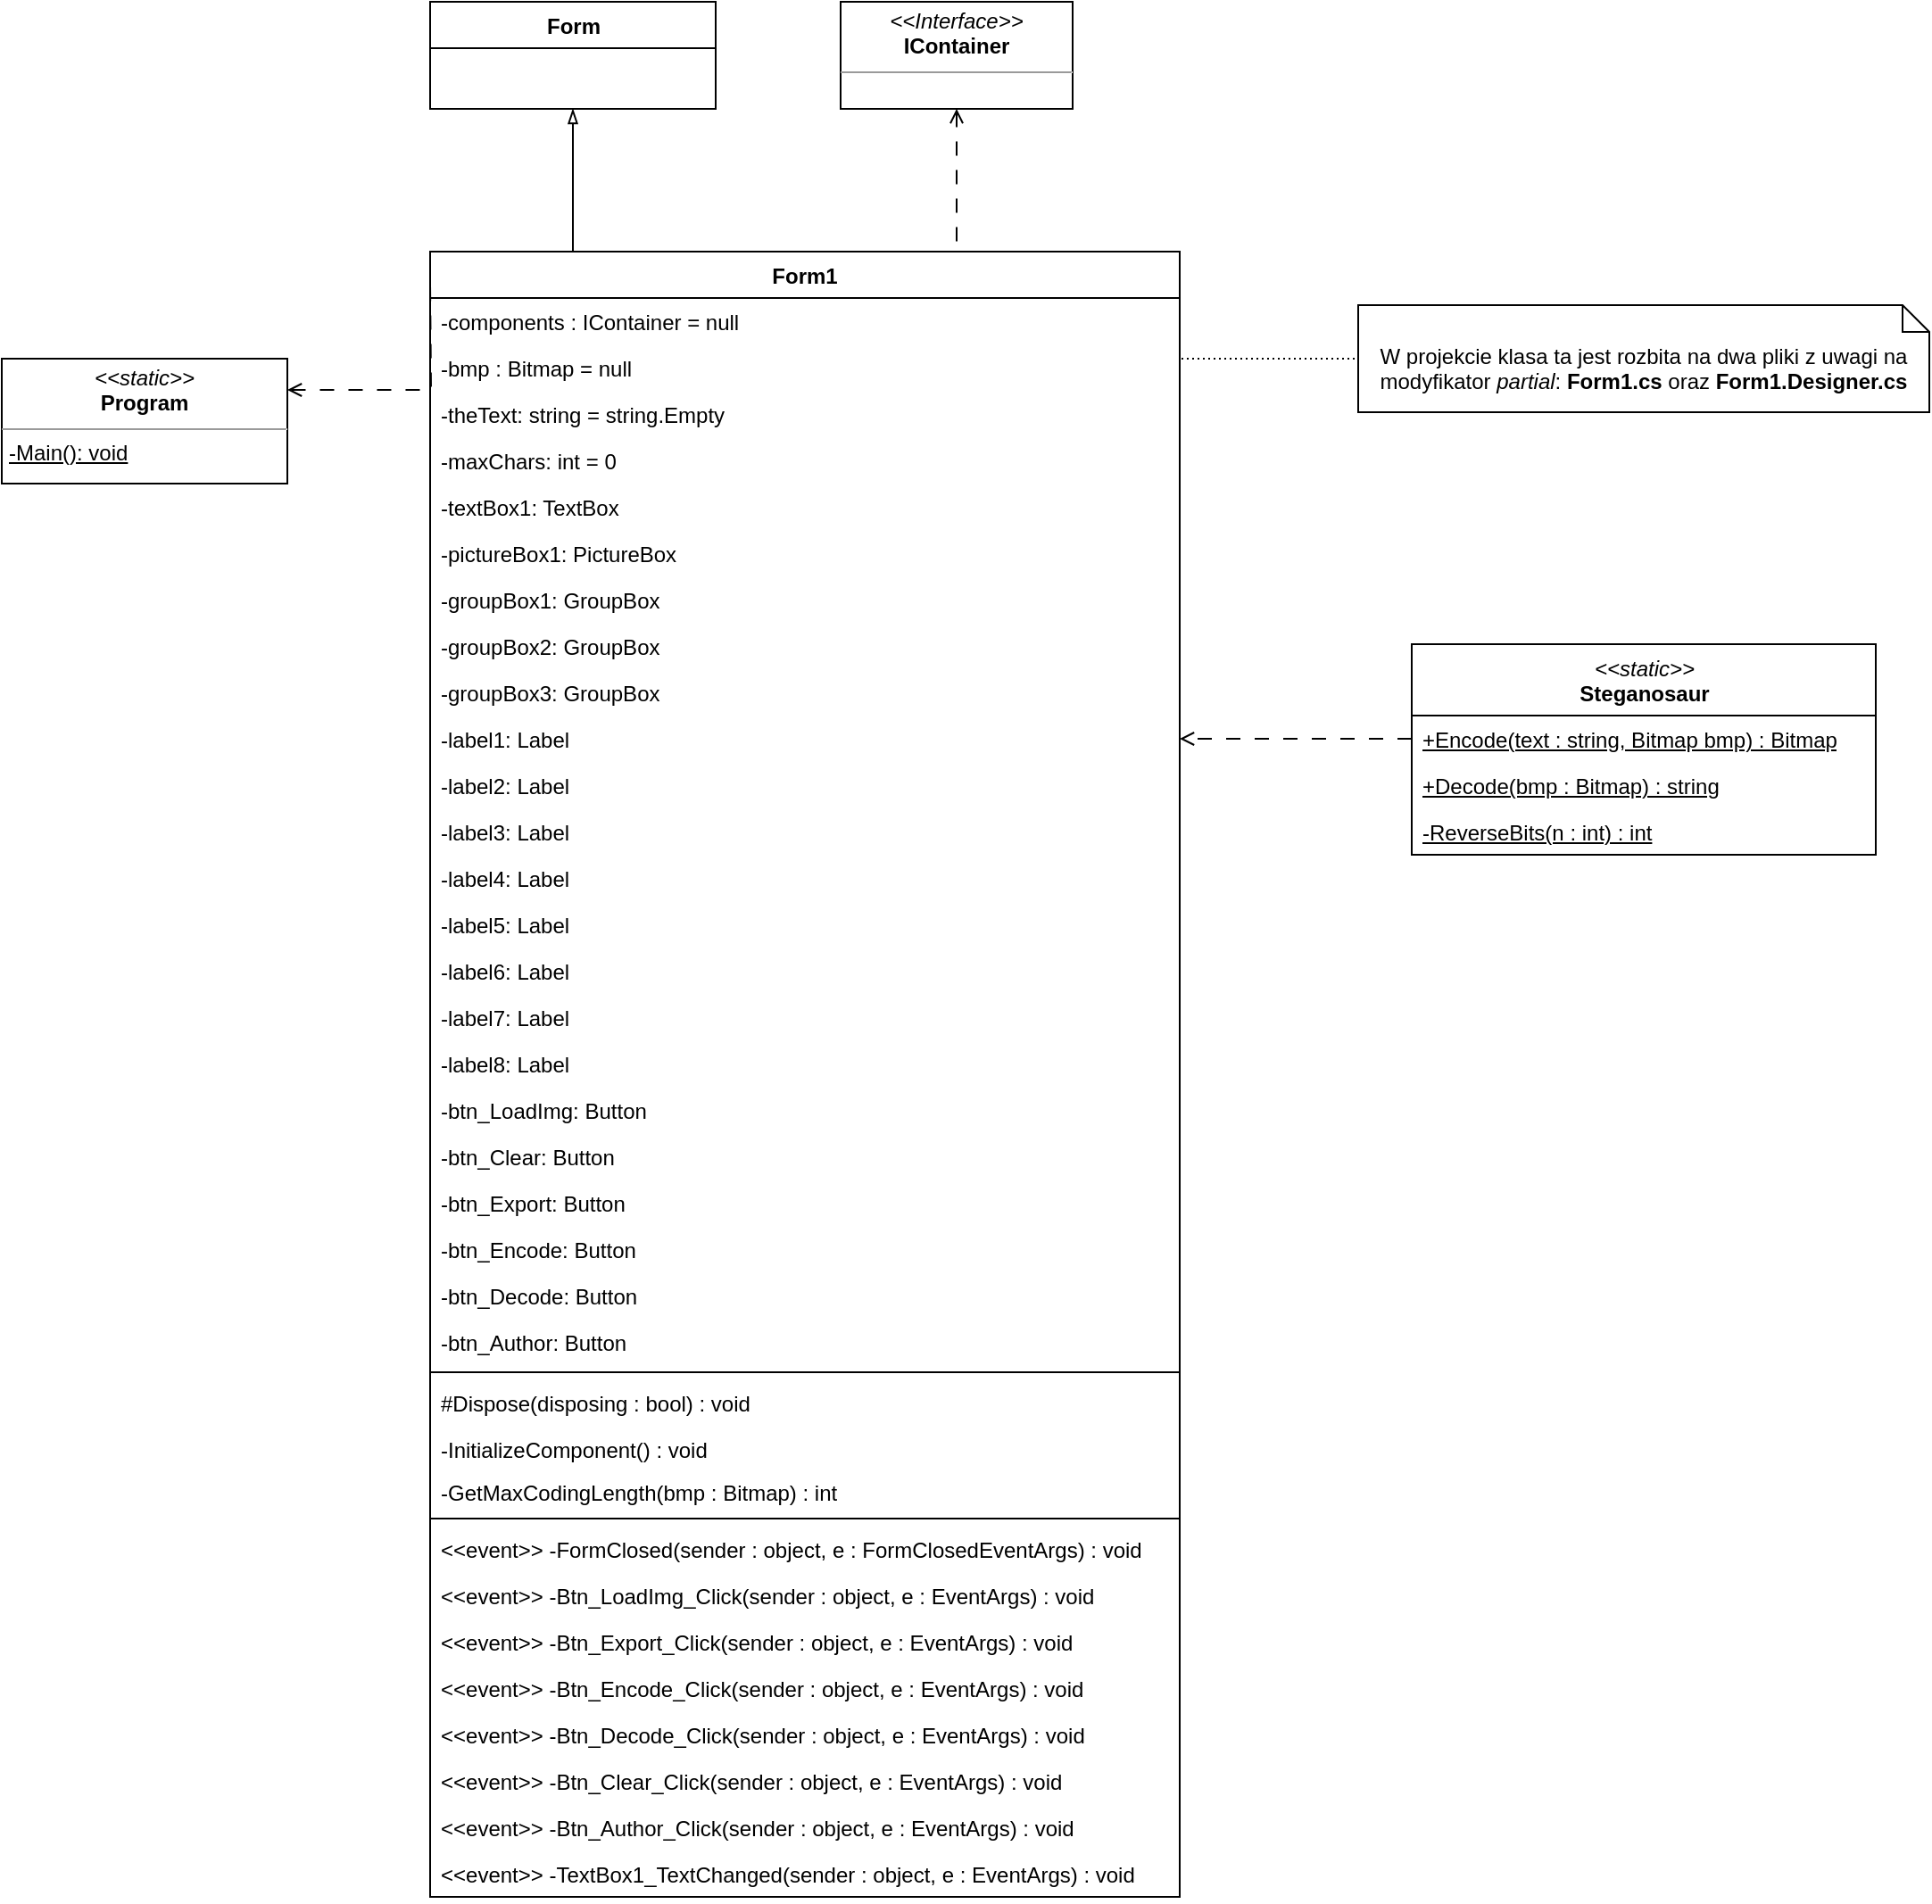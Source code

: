 <mxfile>
    <diagram id="3XvZ26-4xioiCNoU9vYR" name="Strona-1">
        <mxGraphModel dx="1692" dy="1618" grid="1" gridSize="10" guides="1" tooltips="1" connect="1" arrows="1" fold="1" page="0" pageScale="1" pageWidth="827" pageHeight="1169" background="none" math="0" shadow="0">
            <root>
                <mxCell id="0"/>
                <mxCell id="1" parent="0"/>
                <mxCell id="NZ25SMVNL7PuG4ug03Dv-69" style="edgeStyle=orthogonalEdgeStyle;rounded=0;orthogonalLoop=1;jettySize=auto;html=1;exitX=0.5;exitY=0;exitDx=0;exitDy=0;entryX=0.5;entryY=1;entryDx=0;entryDy=0;endArrow=blockThin;endFill=0;" parent="1" source="NZ25SMVNL7PuG4ug03Dv-22" target="NZ25SMVNL7PuG4ug03Dv-65" edge="1">
                    <mxGeometry relative="1" as="geometry">
                        <Array as="points">
                            <mxPoint x="400" y="-40"/>
                        </Array>
                    </mxGeometry>
                </mxCell>
                <mxCell id="NZ25SMVNL7PuG4ug03Dv-82" style="edgeStyle=orthogonalEdgeStyle;rounded=0;orthogonalLoop=1;jettySize=auto;html=1;exitX=1;exitY=0.5;exitDx=0;exitDy=0;entryX=0;entryY=0.5;entryDx=0;entryDy=0;entryPerimeter=0;startArrow=none;startFill=0;endArrow=none;endFill=0;dashed=1;dashPattern=1 2;" parent="1" source="NZ25SMVNL7PuG4ug03Dv-22" target="NZ25SMVNL7PuG4ug03Dv-36" edge="1">
                    <mxGeometry relative="1" as="geometry">
                        <Array as="points">
                            <mxPoint x="740" y="20"/>
                        </Array>
                    </mxGeometry>
                </mxCell>
                <mxCell id="NZ25SMVNL7PuG4ug03Dv-22" value="Form1" style="swimlane;fontStyle=1;align=center;verticalAlign=top;childLayout=stackLayout;horizontal=1;startSize=26;horizontalStack=0;resizeParent=1;resizeParentMax=0;resizeLast=0;collapsible=0;marginBottom=0;expand=1;editable=1;movable=1;resizable=1;rotatable=1;deletable=1;connectable=1;noLabel=0;fillColor=default;" parent="1" vertex="1">
                    <mxGeometry x="320" y="-40" width="420" height="922" as="geometry">
                        <mxRectangle x="270" y="-20" width="70" height="30" as="alternateBounds"/>
                    </mxGeometry>
                </mxCell>
                <mxCell id="NZ25SMVNL7PuG4ug03Dv-23" value="-components : IContainer = null" style="text;strokeColor=none;fillColor=none;align=left;verticalAlign=top;spacingLeft=4;spacingRight=4;overflow=hidden;rotatable=0;points=[[0,0.5],[1,0.5]];portConstraint=eastwest;" parent="NZ25SMVNL7PuG4ug03Dv-22" vertex="1">
                    <mxGeometry y="26" width="420" height="26" as="geometry"/>
                </mxCell>
                <mxCell id="LiO7IJNXpES9zIa_KLiR-7" value="-bmp : Bitmap = null" style="text;strokeColor=none;fillColor=none;align=left;verticalAlign=top;spacingLeft=4;spacingRight=4;overflow=hidden;rotatable=0;points=[[0,0.5],[1,0.5]];portConstraint=eastwest;" parent="NZ25SMVNL7PuG4ug03Dv-22" vertex="1">
                    <mxGeometry y="52" width="420" height="26" as="geometry"/>
                </mxCell>
                <mxCell id="LiO7IJNXpES9zIa_KLiR-8" value="-theText: string = string.Empty" style="text;strokeColor=none;fillColor=none;align=left;verticalAlign=top;spacingLeft=4;spacingRight=4;overflow=hidden;rotatable=0;points=[[0,0.5],[1,0.5]];portConstraint=eastwest;" parent="NZ25SMVNL7PuG4ug03Dv-22" vertex="1">
                    <mxGeometry y="78" width="420" height="26" as="geometry"/>
                </mxCell>
                <mxCell id="14" value="-maxChars: int = 0" style="text;strokeColor=none;fillColor=none;align=left;verticalAlign=top;spacingLeft=4;spacingRight=4;overflow=hidden;rotatable=0;points=[[0,0.5],[1,0.5]];portConstraint=eastwest;" vertex="1" parent="NZ25SMVNL7PuG4ug03Dv-22">
                    <mxGeometry y="104" width="420" height="26" as="geometry"/>
                </mxCell>
                <mxCell id="16" value="-textBox1: TextBox" style="text;strokeColor=none;fillColor=none;align=left;verticalAlign=top;spacingLeft=4;spacingRight=4;overflow=hidden;rotatable=0;points=[[0,0.5],[1,0.5]];portConstraint=eastwest;" vertex="1" parent="NZ25SMVNL7PuG4ug03Dv-22">
                    <mxGeometry y="130" width="420" height="26" as="geometry"/>
                </mxCell>
                <mxCell id="23" value="-pictureBox1: PictureBox" style="text;strokeColor=none;fillColor=none;align=left;verticalAlign=top;spacingLeft=4;spacingRight=4;overflow=hidden;rotatable=0;points=[[0,0.5],[1,0.5]];portConstraint=eastwest;" vertex="1" parent="NZ25SMVNL7PuG4ug03Dv-22">
                    <mxGeometry y="156" width="420" height="26" as="geometry"/>
                </mxCell>
                <mxCell id="29" value="-groupBox1: GroupBox" style="text;strokeColor=none;fillColor=none;align=left;verticalAlign=top;spacingLeft=4;spacingRight=4;overflow=hidden;rotatable=0;points=[[0,0.5],[1,0.5]];portConstraint=eastwest;" vertex="1" parent="NZ25SMVNL7PuG4ug03Dv-22">
                    <mxGeometry y="182" width="420" height="26" as="geometry"/>
                </mxCell>
                <mxCell id="35" value="-groupBox2: GroupBox" style="text;strokeColor=none;fillColor=none;align=left;verticalAlign=top;spacingLeft=4;spacingRight=4;overflow=hidden;rotatable=0;points=[[0,0.5],[1,0.5]];portConstraint=eastwest;" vertex="1" parent="NZ25SMVNL7PuG4ug03Dv-22">
                    <mxGeometry y="208" width="420" height="26" as="geometry"/>
                </mxCell>
                <mxCell id="34" value="-groupBox3: GroupBox" style="text;strokeColor=none;fillColor=none;align=left;verticalAlign=top;spacingLeft=4;spacingRight=4;overflow=hidden;rotatable=0;points=[[0,0.5],[1,0.5]];portConstraint=eastwest;" vertex="1" parent="NZ25SMVNL7PuG4ug03Dv-22">
                    <mxGeometry y="234" width="420" height="26" as="geometry"/>
                </mxCell>
                <mxCell id="33" value="-label1: Label" style="text;strokeColor=none;fillColor=none;align=left;verticalAlign=top;spacingLeft=4;spacingRight=4;overflow=hidden;rotatable=0;points=[[0,0.5],[1,0.5]];portConstraint=eastwest;" vertex="1" parent="NZ25SMVNL7PuG4ug03Dv-22">
                    <mxGeometry y="260" width="420" height="26" as="geometry"/>
                </mxCell>
                <mxCell id="32" value="-label2: Label" style="text;strokeColor=none;fillColor=none;align=left;verticalAlign=top;spacingLeft=4;spacingRight=4;overflow=hidden;rotatable=0;points=[[0,0.5],[1,0.5]];portConstraint=eastwest;" vertex="1" parent="NZ25SMVNL7PuG4ug03Dv-22">
                    <mxGeometry y="286" width="420" height="26" as="geometry"/>
                </mxCell>
                <mxCell id="31" value="-label3: Label" style="text;strokeColor=none;fillColor=none;align=left;verticalAlign=top;spacingLeft=4;spacingRight=4;overflow=hidden;rotatable=0;points=[[0,0.5],[1,0.5]];portConstraint=eastwest;" vertex="1" parent="NZ25SMVNL7PuG4ug03Dv-22">
                    <mxGeometry y="312" width="420" height="26" as="geometry"/>
                </mxCell>
                <mxCell id="30" value="-label4: Label" style="text;strokeColor=none;fillColor=none;align=left;verticalAlign=top;spacingLeft=4;spacingRight=4;overflow=hidden;rotatable=0;points=[[0,0.5],[1,0.5]];portConstraint=eastwest;" vertex="1" parent="NZ25SMVNL7PuG4ug03Dv-22">
                    <mxGeometry y="338" width="420" height="26" as="geometry"/>
                </mxCell>
                <mxCell id="28" value="-label5: Label" style="text;strokeColor=none;fillColor=none;align=left;verticalAlign=top;spacingLeft=4;spacingRight=4;overflow=hidden;rotatable=0;points=[[0,0.5],[1,0.5]];portConstraint=eastwest;" vertex="1" parent="NZ25SMVNL7PuG4ug03Dv-22">
                    <mxGeometry y="364" width="420" height="26" as="geometry"/>
                </mxCell>
                <mxCell id="27" value="-label6: Label" style="text;strokeColor=none;fillColor=none;align=left;verticalAlign=top;spacingLeft=4;spacingRight=4;overflow=hidden;rotatable=0;points=[[0,0.5],[1,0.5]];portConstraint=eastwest;" vertex="1" parent="NZ25SMVNL7PuG4ug03Dv-22">
                    <mxGeometry y="390" width="420" height="26" as="geometry"/>
                </mxCell>
                <mxCell id="26" value="-label7: Label" style="text;strokeColor=none;fillColor=none;align=left;verticalAlign=top;spacingLeft=4;spacingRight=4;overflow=hidden;rotatable=0;points=[[0,0.5],[1,0.5]];portConstraint=eastwest;" vertex="1" parent="NZ25SMVNL7PuG4ug03Dv-22">
                    <mxGeometry y="416" width="420" height="26" as="geometry"/>
                </mxCell>
                <mxCell id="25" value="-label8: Label" style="text;strokeColor=none;fillColor=none;align=left;verticalAlign=top;spacingLeft=4;spacingRight=4;overflow=hidden;rotatable=0;points=[[0,0.5],[1,0.5]];portConstraint=eastwest;" vertex="1" parent="NZ25SMVNL7PuG4ug03Dv-22">
                    <mxGeometry y="442" width="420" height="26" as="geometry"/>
                </mxCell>
                <mxCell id="24" value="-btn_LoadImg: Button" style="text;strokeColor=none;fillColor=none;align=left;verticalAlign=top;spacingLeft=4;spacingRight=4;overflow=hidden;rotatable=0;points=[[0,0.5],[1,0.5]];portConstraint=eastwest;" vertex="1" parent="NZ25SMVNL7PuG4ug03Dv-22">
                    <mxGeometry y="468" width="420" height="26" as="geometry"/>
                </mxCell>
                <mxCell id="20" value="-btn_Clear: Button" style="text;strokeColor=none;fillColor=none;align=left;verticalAlign=top;spacingLeft=4;spacingRight=4;overflow=hidden;rotatable=0;points=[[0,0.5],[1,0.5]];portConstraint=eastwest;" vertex="1" parent="NZ25SMVNL7PuG4ug03Dv-22">
                    <mxGeometry y="494" width="420" height="26" as="geometry"/>
                </mxCell>
                <mxCell id="22" value="-btn_Export: Button" style="text;strokeColor=none;fillColor=none;align=left;verticalAlign=top;spacingLeft=4;spacingRight=4;overflow=hidden;rotatable=0;points=[[0,0.5],[1,0.5]];portConstraint=eastwest;" vertex="1" parent="NZ25SMVNL7PuG4ug03Dv-22">
                    <mxGeometry y="520" width="420" height="26" as="geometry"/>
                </mxCell>
                <mxCell id="21" value="-btn_Encode: Button" style="text;strokeColor=none;fillColor=none;align=left;verticalAlign=top;spacingLeft=4;spacingRight=4;overflow=hidden;rotatable=0;points=[[0,0.5],[1,0.5]];portConstraint=eastwest;" vertex="1" parent="NZ25SMVNL7PuG4ug03Dv-22">
                    <mxGeometry y="546" width="420" height="26" as="geometry"/>
                </mxCell>
                <mxCell id="18" value="-btn_Decode: Button" style="text;strokeColor=none;fillColor=none;align=left;verticalAlign=top;spacingLeft=4;spacingRight=4;overflow=hidden;rotatable=0;points=[[0,0.5],[1,0.5]];portConstraint=eastwest;" vertex="1" parent="NZ25SMVNL7PuG4ug03Dv-22">
                    <mxGeometry y="572" width="420" height="26" as="geometry"/>
                </mxCell>
                <mxCell id="19" value="-btn_Author: Button" style="text;strokeColor=none;fillColor=none;align=left;verticalAlign=top;spacingLeft=4;spacingRight=4;overflow=hidden;rotatable=0;points=[[0,0.5],[1,0.5]];portConstraint=eastwest;" vertex="1" parent="NZ25SMVNL7PuG4ug03Dv-22">
                    <mxGeometry y="598" width="420" height="26" as="geometry"/>
                </mxCell>
                <mxCell id="NZ25SMVNL7PuG4ug03Dv-24" value="" style="line;strokeWidth=1;fillColor=none;align=left;verticalAlign=middle;spacingTop=-1;spacingLeft=3;spacingRight=3;rotatable=0;labelPosition=right;points=[];portConstraint=eastwest;strokeColor=inherit;" parent="NZ25SMVNL7PuG4ug03Dv-22" vertex="1">
                    <mxGeometry y="624" width="420" height="8" as="geometry"/>
                </mxCell>
                <mxCell id="NZ25SMVNL7PuG4ug03Dv-25" value="#Dispose(disposing : bool) : void" style="text;strokeColor=none;fillColor=none;align=left;verticalAlign=top;spacingLeft=4;spacingRight=4;overflow=hidden;rotatable=0;points=[[0,0.5],[1,0.5]];portConstraint=eastwest;" parent="NZ25SMVNL7PuG4ug03Dv-22" vertex="1">
                    <mxGeometry y="632" width="420" height="26" as="geometry"/>
                </mxCell>
                <mxCell id="NZ25SMVNL7PuG4ug03Dv-63" value="-InitializeComponent() : void" style="text;strokeColor=none;fillColor=none;align=left;verticalAlign=top;spacingLeft=4;spacingRight=4;overflow=hidden;rotatable=0;points=[[0,0.5],[1,0.5]];portConstraint=eastwest;" parent="NZ25SMVNL7PuG4ug03Dv-22" vertex="1">
                    <mxGeometry y="658" width="420" height="24" as="geometry"/>
                </mxCell>
                <mxCell id="15" value="-GetMaxCodingLength(bmp : Bitmap) : int" style="text;strokeColor=none;fillColor=none;align=left;verticalAlign=top;spacingLeft=4;spacingRight=4;overflow=hidden;rotatable=0;points=[[0,0.5],[1,0.5]];portConstraint=eastwest;" vertex="1" parent="NZ25SMVNL7PuG4ug03Dv-22">
                    <mxGeometry y="682" width="420" height="24" as="geometry"/>
                </mxCell>
                <mxCell id="LiO7IJNXpES9zIa_KLiR-10" value="" style="line;strokeWidth=1;fillColor=none;align=left;verticalAlign=middle;spacingTop=-1;spacingLeft=3;spacingRight=3;rotatable=0;labelPosition=right;points=[];portConstraint=eastwest;strokeColor=inherit;" parent="NZ25SMVNL7PuG4ug03Dv-22" vertex="1">
                    <mxGeometry y="706" width="420" height="8" as="geometry"/>
                </mxCell>
                <mxCell id="LiO7IJNXpES9zIa_KLiR-12" value="&lt;&lt;event&gt;&gt; -FormClosed(sender : object, e : FormClosedEventArgs) : void" style="text;strokeColor=none;fillColor=none;align=left;verticalAlign=top;spacingLeft=4;spacingRight=4;overflow=hidden;rotatable=0;points=[[0,0.5],[1,0.5]];portConstraint=eastwest;" parent="NZ25SMVNL7PuG4ug03Dv-22" vertex="1">
                    <mxGeometry y="714" width="420" height="26" as="geometry"/>
                </mxCell>
                <mxCell id="6" value="&lt;&lt;event&gt;&gt; -Btn_LoadImg_Click(sender : object, e : EventArgs) : void" style="text;strokeColor=none;fillColor=none;align=left;verticalAlign=top;spacingLeft=4;spacingRight=4;overflow=hidden;rotatable=0;points=[[0,0.5],[1,0.5]];portConstraint=eastwest;" vertex="1" parent="NZ25SMVNL7PuG4ug03Dv-22">
                    <mxGeometry y="740" width="420" height="26" as="geometry"/>
                </mxCell>
                <mxCell id="10" value="&lt;&lt;event&gt;&gt; -Btn_Export_Click(sender : object, e : EventArgs) : void" style="text;strokeColor=none;fillColor=none;align=left;verticalAlign=top;spacingLeft=4;spacingRight=4;overflow=hidden;rotatable=0;points=[[0,0.5],[1,0.5]];portConstraint=eastwest;" vertex="1" parent="NZ25SMVNL7PuG4ug03Dv-22">
                    <mxGeometry y="766" width="420" height="26" as="geometry"/>
                </mxCell>
                <mxCell id="9" value="&lt;&lt;event&gt;&gt; -Btn_Encode_Click(sender : object, e : EventArgs) : void" style="text;strokeColor=none;fillColor=none;align=left;verticalAlign=top;spacingLeft=4;spacingRight=4;overflow=hidden;rotatable=0;points=[[0,0.5],[1,0.5]];portConstraint=eastwest;" vertex="1" parent="NZ25SMVNL7PuG4ug03Dv-22">
                    <mxGeometry y="792" width="420" height="26" as="geometry"/>
                </mxCell>
                <mxCell id="7" value="&lt;&lt;event&gt;&gt; -Btn_Decode_Click(sender : object, e : EventArgs) : void" style="text;strokeColor=none;fillColor=none;align=left;verticalAlign=top;spacingLeft=4;spacingRight=4;overflow=hidden;rotatable=0;points=[[0,0.5],[1,0.5]];portConstraint=eastwest;" vertex="1" parent="NZ25SMVNL7PuG4ug03Dv-22">
                    <mxGeometry y="818" width="420" height="26" as="geometry"/>
                </mxCell>
                <mxCell id="11" value="&lt;&lt;event&gt;&gt; -Btn_Clear_Click(sender : object, e : EventArgs) : void" style="text;strokeColor=none;fillColor=none;align=left;verticalAlign=top;spacingLeft=4;spacingRight=4;overflow=hidden;rotatable=0;points=[[0,0.5],[1,0.5]];portConstraint=eastwest;" vertex="1" parent="NZ25SMVNL7PuG4ug03Dv-22">
                    <mxGeometry y="844" width="420" height="26" as="geometry"/>
                </mxCell>
                <mxCell id="12" value="&lt;&lt;event&gt;&gt; -Btn_Author_Click(sender : object, e : EventArgs) : void" style="text;strokeColor=none;fillColor=none;align=left;verticalAlign=top;spacingLeft=4;spacingRight=4;overflow=hidden;rotatable=0;points=[[0,0.5],[1,0.5]];portConstraint=eastwest;" vertex="1" parent="NZ25SMVNL7PuG4ug03Dv-22">
                    <mxGeometry y="870" width="420" height="26" as="geometry"/>
                </mxCell>
                <mxCell id="13" value="&lt;&lt;event&gt;&gt; -TextBox1_TextChanged(sender : object, e : EventArgs) : void" style="text;strokeColor=none;fillColor=none;align=left;verticalAlign=top;spacingLeft=4;spacingRight=4;overflow=hidden;rotatable=0;points=[[0,0.5],[1,0.5]];portConstraint=eastwest;" vertex="1" parent="NZ25SMVNL7PuG4ug03Dv-22">
                    <mxGeometry y="896" width="420" height="26" as="geometry"/>
                </mxCell>
                <mxCell id="NZ25SMVNL7PuG4ug03Dv-71" style="edgeStyle=orthogonalEdgeStyle;rounded=0;orthogonalLoop=1;jettySize=auto;html=1;exitX=1;exitY=0.25;exitDx=0;exitDy=0;endArrow=none;endFill=0;startArrow=open;startFill=0;dashed=1;dashPattern=8 8;" parent="1" source="NZ25SMVNL7PuG4ug03Dv-33" edge="1">
                    <mxGeometry relative="1" as="geometry">
                        <mxPoint x="320" y="-23" as="targetPoint"/>
                    </mxGeometry>
                </mxCell>
                <mxCell id="NZ25SMVNL7PuG4ug03Dv-33" value="&lt;p style=&quot;margin:0px;margin-top:4px;text-align:center;&quot;&gt;&lt;i&gt;&amp;lt;&amp;lt;static&amp;gt;&amp;gt;&lt;/i&gt;&lt;br&gt;&lt;b&gt;Program&lt;/b&gt;&lt;/p&gt;&lt;hr size=&quot;1&quot;&gt;&lt;p style=&quot;margin:0px;margin-left:4px;&quot;&gt;&lt;u&gt;-Main(): void&lt;/u&gt;&lt;br&gt;&lt;/p&gt;" style="verticalAlign=top;align=left;overflow=fill;fontSize=12;fontFamily=Helvetica;html=1;rounded=0;comic=0;gradientColor=none;" parent="1" vertex="1">
                    <mxGeometry x="80" y="20" width="160" height="70" as="geometry"/>
                </mxCell>
                <mxCell id="NZ25SMVNL7PuG4ug03Dv-36" value="W projekcie klasa ta jest rozbita na dwa pliki z uwagi na modyfikator &lt;i&gt;partial&lt;/i&gt;: &lt;b&gt;Form1.cs&lt;/b&gt; oraz &lt;b&gt;Form1.Designer.cs&lt;/b&gt;" style="shape=note2;boundedLbl=1;size=15;verticalAlign=top;align=center;rounded=0;comic=0;gradientColor=none;movable=1;resizable=1;rotatable=1;deletable=1;editable=1;connectable=1;labelBackgroundColor=none;labelBorderColor=none;html=1;whiteSpace=wrap;" parent="1" vertex="1">
                    <mxGeometry x="840" y="-10" width="320" height="60" as="geometry"/>
                </mxCell>
                <mxCell id="NZ25SMVNL7PuG4ug03Dv-65" value="Form" style="swimlane;fontStyle=1;align=center;verticalAlign=top;childLayout=stackLayout;horizontal=1;startSize=26;horizontalStack=0;resizeParent=1;resizeParentMax=0;resizeLast=0;collapsible=0;marginBottom=0;rounded=0;labelBackgroundColor=none;labelBorderColor=none;comic=0;fillColor=default;gradientColor=none;html=1;" parent="1" vertex="1">
                    <mxGeometry x="320" y="-180" width="160" height="60" as="geometry"/>
                </mxCell>
                <mxCell id="NZ25SMVNL7PuG4ug03Dv-76" value="&lt;span style=&quot;font-weight: normal;&quot;&gt;&lt;i&gt;&amp;lt;&amp;lt;static&amp;gt;&amp;gt;&lt;/i&gt;&lt;/span&gt;&lt;br&gt;Steganosaur" style="swimlane;fontStyle=1;align=center;verticalAlign=top;childLayout=stackLayout;horizontal=1;startSize=40;horizontalStack=0;resizeParent=1;resizeParentMax=0;resizeLast=0;collapsible=0;marginBottom=0;rounded=0;labelBackgroundColor=none;labelBorderColor=none;comic=0;fillColor=default;gradientColor=none;html=1;swimlaneLine=1;" parent="1" vertex="1">
                    <mxGeometry x="870" y="180" width="260" height="118" as="geometry"/>
                </mxCell>
                <mxCell id="NZ25SMVNL7PuG4ug03Dv-79" value="&lt;u&gt;+Encode(text : string, Bitmap bmp) : Bitmap&lt;/u&gt;" style="text;strokeColor=none;fillColor=none;align=left;verticalAlign=top;spacingLeft=4;spacingRight=4;overflow=hidden;rotatable=0;points=[[0,0.5],[1,0.5]];portConstraint=eastwest;rounded=0;labelBackgroundColor=none;labelBorderColor=none;comic=0;html=1;" parent="NZ25SMVNL7PuG4ug03Dv-76" vertex="1">
                    <mxGeometry y="40" width="260" height="26" as="geometry"/>
                </mxCell>
                <mxCell id="NZ25SMVNL7PuG4ug03Dv-80" value="&lt;u&gt;+Decode(bmp : Bitmap) : string&lt;/u&gt;" style="text;strokeColor=none;fillColor=none;align=left;verticalAlign=top;spacingLeft=4;spacingRight=4;overflow=hidden;rotatable=0;points=[[0,0.5],[1,0.5]];portConstraint=eastwest;rounded=0;labelBackgroundColor=none;labelBorderColor=none;comic=0;html=1;" parent="NZ25SMVNL7PuG4ug03Dv-76" vertex="1">
                    <mxGeometry y="66" width="260" height="26" as="geometry"/>
                </mxCell>
                <mxCell id="NZ25SMVNL7PuG4ug03Dv-81" value="&lt;u&gt;-ReverseBits(n : int) : int&lt;/u&gt;" style="text;strokeColor=none;fillColor=none;align=left;verticalAlign=top;spacingLeft=4;spacingRight=4;overflow=hidden;rotatable=0;points=[[0,0.5],[1,0.5]];portConstraint=eastwest;rounded=0;labelBackgroundColor=none;labelBorderColor=none;comic=0;html=1;" parent="NZ25SMVNL7PuG4ug03Dv-76" vertex="1">
                    <mxGeometry y="92" width="260" height="26" as="geometry"/>
                </mxCell>
                <mxCell id="LiO7IJNXpES9zIa_KLiR-5" style="edgeStyle=orthogonalEdgeStyle;rounded=0;orthogonalLoop=1;jettySize=auto;html=1;exitX=0.5;exitY=1;exitDx=0;exitDy=0;dashed=1;dashPattern=8 8;strokeWidth=1;startArrow=open;startFill=0;endArrow=none;endFill=0;entryX=0.75;entryY=0;entryDx=0;entryDy=0;" parent="1" source="LiO7IJNXpES9zIa_KLiR-4" target="NZ25SMVNL7PuG4ug03Dv-22" edge="1">
                    <mxGeometry relative="1" as="geometry">
                        <mxPoint x="585" y="-60" as="targetPoint"/>
                        <Array as="points">
                            <mxPoint x="615" y="-40"/>
                        </Array>
                    </mxGeometry>
                </mxCell>
                <mxCell id="LiO7IJNXpES9zIa_KLiR-4" value="&lt;p style=&quot;margin:0px;margin-top:4px;text-align:center;&quot;&gt;&lt;i&gt;&amp;lt;&amp;lt;Interface&amp;gt;&amp;gt;&lt;/i&gt;&lt;br&gt;&lt;b&gt;IContainer&lt;/b&gt;&lt;/p&gt;&lt;hr size=&quot;1&quot;&gt;&lt;p style=&quot;margin:0px;margin-left:4px;&quot;&gt;&lt;/p&gt;&lt;p style=&quot;margin:0px;margin-left:4px;&quot;&gt;&lt;br&gt;&lt;/p&gt;" style="verticalAlign=top;align=left;overflow=fill;fontSize=12;fontFamily=Helvetica;html=1;" parent="1" vertex="1">
                    <mxGeometry x="550" y="-180" width="130" height="60" as="geometry"/>
                </mxCell>
                <mxCell id="36" style="edgeStyle=none;html=1;exitX=0;exitY=0.5;exitDx=0;exitDy=0;entryX=1;entryY=0.5;entryDx=0;entryDy=0;dashed=1;endArrow=open;endFill=0;dashPattern=8 8;" edge="1" parent="1" source="NZ25SMVNL7PuG4ug03Dv-79" target="33">
                    <mxGeometry relative="1" as="geometry"/>
                </mxCell>
            </root>
        </mxGraphModel>
    </diagram>
</mxfile>